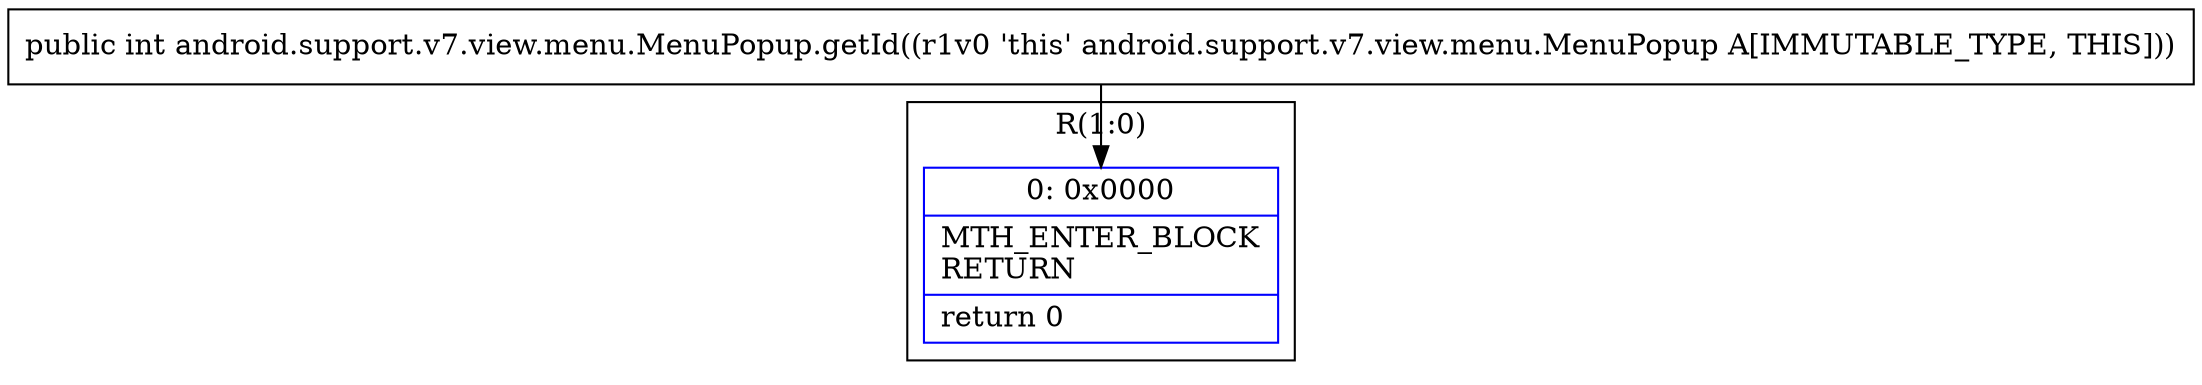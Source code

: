 digraph "CFG forandroid.support.v7.view.menu.MenuPopup.getId()I" {
subgraph cluster_Region_455852444 {
label = "R(1:0)";
node [shape=record,color=blue];
Node_0 [shape=record,label="{0\:\ 0x0000|MTH_ENTER_BLOCK\lRETURN\l|return 0\l}"];
}
MethodNode[shape=record,label="{public int android.support.v7.view.menu.MenuPopup.getId((r1v0 'this' android.support.v7.view.menu.MenuPopup A[IMMUTABLE_TYPE, THIS])) }"];
MethodNode -> Node_0;
}

